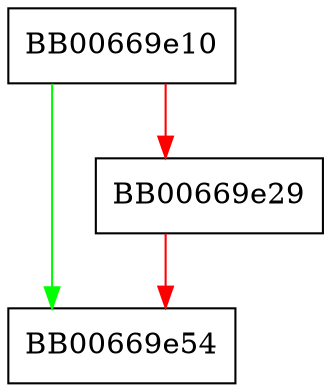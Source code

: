 digraph X509_supported_extension {
  node [shape="box"];
  graph [splines=ortho];
  BB00669e10 -> BB00669e54 [color="green"];
  BB00669e10 -> BB00669e29 [color="red"];
  BB00669e29 -> BB00669e54 [color="red"];
}